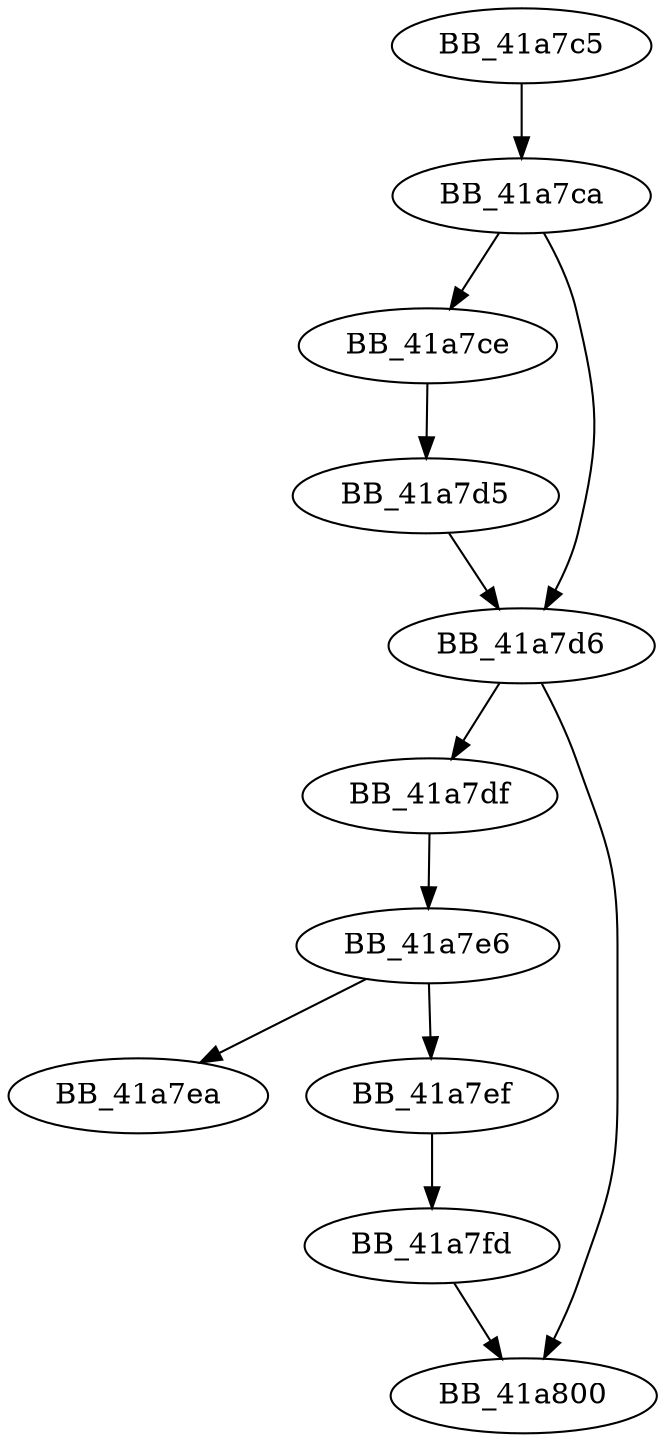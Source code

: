 DiGraph _abort{
BB_41a7c5->BB_41a7ca
BB_41a7ca->BB_41a7ce
BB_41a7ca->BB_41a7d6
BB_41a7ce->BB_41a7d5
BB_41a7d5->BB_41a7d6
BB_41a7d6->BB_41a7df
BB_41a7d6->BB_41a800
BB_41a7df->BB_41a7e6
BB_41a7e6->BB_41a7ea
BB_41a7e6->BB_41a7ef
BB_41a7ef->BB_41a7fd
BB_41a7fd->BB_41a800
}
